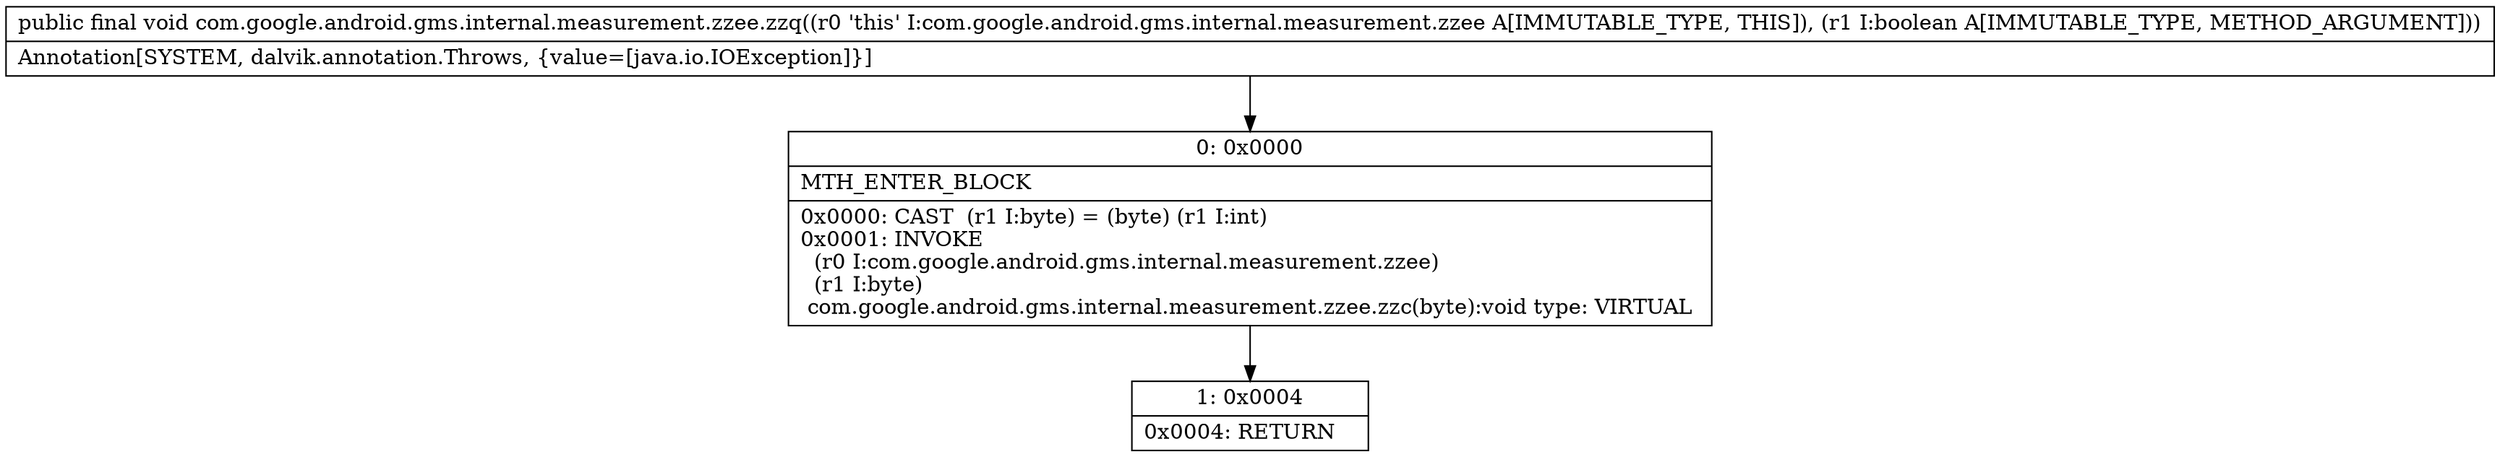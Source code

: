 digraph "CFG forcom.google.android.gms.internal.measurement.zzee.zzq(Z)V" {
Node_0 [shape=record,label="{0\:\ 0x0000|MTH_ENTER_BLOCK\l|0x0000: CAST  (r1 I:byte) = (byte) (r1 I:int) \l0x0001: INVOKE  \l  (r0 I:com.google.android.gms.internal.measurement.zzee)\l  (r1 I:byte)\l com.google.android.gms.internal.measurement.zzee.zzc(byte):void type: VIRTUAL \l}"];
Node_1 [shape=record,label="{1\:\ 0x0004|0x0004: RETURN   \l}"];
MethodNode[shape=record,label="{public final void com.google.android.gms.internal.measurement.zzee.zzq((r0 'this' I:com.google.android.gms.internal.measurement.zzee A[IMMUTABLE_TYPE, THIS]), (r1 I:boolean A[IMMUTABLE_TYPE, METHOD_ARGUMENT]))  | Annotation[SYSTEM, dalvik.annotation.Throws, \{value=[java.io.IOException]\}]\l}"];
MethodNode -> Node_0;
Node_0 -> Node_1;
}

